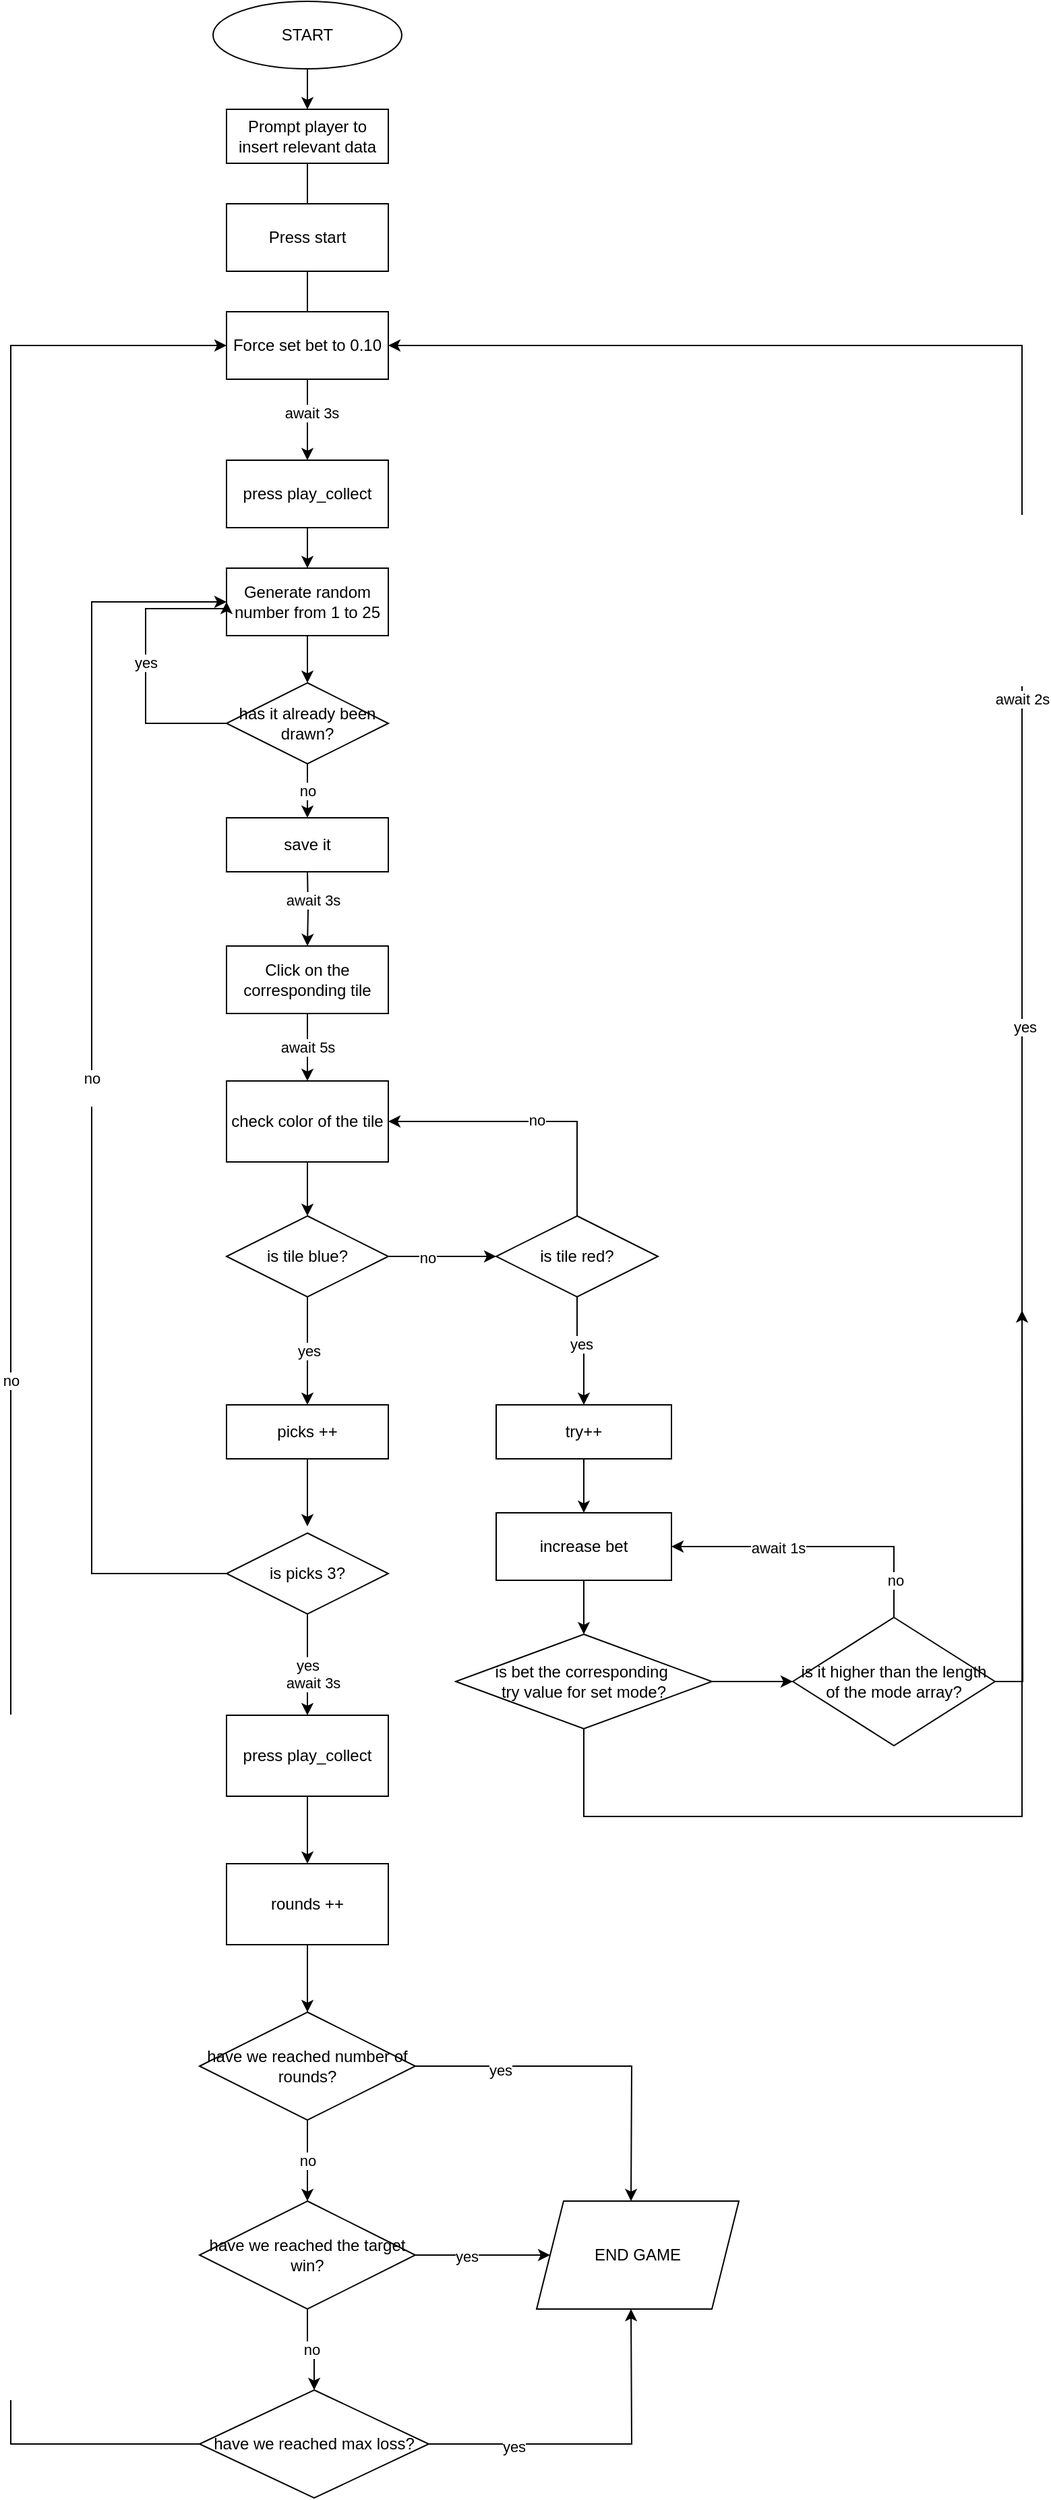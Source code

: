 <mxfile version="28.0.7">
  <diagram name="Pagina-1" id="DiGROShBe6_BHW7J8G3q">
    <mxGraphModel dx="1426" dy="749" grid="1" gridSize="10" guides="1" tooltips="1" connect="1" arrows="1" fold="1" page="1" pageScale="1" pageWidth="827" pageHeight="1169" math="0" shadow="0">
      <root>
        <mxCell id="0" />
        <mxCell id="1" parent="0" />
        <mxCell id="_CnHaBAXVkDHwyhgGVDt-2" style="edgeStyle=orthogonalEdgeStyle;rounded=0;orthogonalLoop=1;jettySize=auto;html=1;" parent="1" source="_CnHaBAXVkDHwyhgGVDt-1" target="_CnHaBAXVkDHwyhgGVDt-3" edge="1">
          <mxGeometry relative="1" as="geometry">
            <mxPoint x="340" y="140" as="targetPoint" />
          </mxGeometry>
        </mxCell>
        <mxCell id="_CnHaBAXVkDHwyhgGVDt-1" value="START" style="ellipse;whiteSpace=wrap;html=1;" parent="1" vertex="1">
          <mxGeometry x="270" width="140" height="50" as="geometry" />
        </mxCell>
        <mxCell id="_CnHaBAXVkDHwyhgGVDt-4" style="edgeStyle=orthogonalEdgeStyle;rounded=0;orthogonalLoop=1;jettySize=auto;html=1;" parent="1" source="_CnHaBAXVkDHwyhgGVDt-3" edge="1">
          <mxGeometry relative="1" as="geometry">
            <mxPoint x="340" y="180" as="targetPoint" />
          </mxGeometry>
        </mxCell>
        <mxCell id="_CnHaBAXVkDHwyhgGVDt-3" value="Prompt player to insert relevant data" style="rounded=0;whiteSpace=wrap;html=1;" parent="1" vertex="1">
          <mxGeometry x="280" y="80" width="120" height="40" as="geometry" />
        </mxCell>
        <mxCell id="_CnHaBAXVkDHwyhgGVDt-8" style="edgeStyle=orthogonalEdgeStyle;rounded=0;orthogonalLoop=1;jettySize=auto;html=1;" parent="1" source="_CnHaBAXVkDHwyhgGVDt-6" edge="1">
          <mxGeometry relative="1" as="geometry">
            <mxPoint x="340" y="260" as="targetPoint" />
          </mxGeometry>
        </mxCell>
        <mxCell id="_CnHaBAXVkDHwyhgGVDt-6" value="Press start" style="rounded=0;whiteSpace=wrap;html=1;" parent="1" vertex="1">
          <mxGeometry x="280" y="150" width="120" height="50" as="geometry" />
        </mxCell>
        <mxCell id="_CnHaBAXVkDHwyhgGVDt-11" style="edgeStyle=orthogonalEdgeStyle;rounded=0;orthogonalLoop=1;jettySize=auto;html=1;" parent="1" source="_CnHaBAXVkDHwyhgGVDt-10" target="_CnHaBAXVkDHwyhgGVDt-12" edge="1">
          <mxGeometry relative="1" as="geometry">
            <mxPoint x="340" y="350" as="targetPoint" />
          </mxGeometry>
        </mxCell>
        <mxCell id="4pX8vZohO5UuYpyCai0n-26" value="await 3s" style="edgeLabel;html=1;align=center;verticalAlign=middle;resizable=0;points=[];" vertex="1" connectable="0" parent="_CnHaBAXVkDHwyhgGVDt-11">
          <mxGeometry x="-0.167" y="3" relative="1" as="geometry">
            <mxPoint as="offset" />
          </mxGeometry>
        </mxCell>
        <mxCell id="_CnHaBAXVkDHwyhgGVDt-10" value="Force set bet to 0.10" style="rounded=0;whiteSpace=wrap;html=1;" parent="1" vertex="1">
          <mxGeometry x="280" y="230" width="120" height="50" as="geometry" />
        </mxCell>
        <mxCell id="_CnHaBAXVkDHwyhgGVDt-13" style="edgeStyle=orthogonalEdgeStyle;rounded=0;orthogonalLoop=1;jettySize=auto;html=1;" parent="1" source="_CnHaBAXVkDHwyhgGVDt-12" edge="1">
          <mxGeometry relative="1" as="geometry">
            <mxPoint x="340" y="420" as="targetPoint" />
          </mxGeometry>
        </mxCell>
        <mxCell id="_CnHaBAXVkDHwyhgGVDt-12" value="press play_collect" style="rounded=0;whiteSpace=wrap;html=1;" parent="1" vertex="1">
          <mxGeometry x="280" y="340" width="120" height="50" as="geometry" />
        </mxCell>
        <mxCell id="_CnHaBAXVkDHwyhgGVDt-15" style="edgeStyle=orthogonalEdgeStyle;rounded=0;orthogonalLoop=1;jettySize=auto;html=1;entryX=0.5;entryY=0;entryDx=0;entryDy=0;" parent="1" edge="1" target="_CnHaBAXVkDHwyhgGVDt-16">
          <mxGeometry relative="1" as="geometry">
            <mxPoint x="340" y="675" as="targetPoint" />
            <mxPoint x="340" y="645" as="sourcePoint" />
          </mxGeometry>
        </mxCell>
        <mxCell id="4pX8vZohO5UuYpyCai0n-27" value="await 3s" style="edgeLabel;html=1;align=center;verticalAlign=middle;resizable=0;points=[];" vertex="1" connectable="0" parent="_CnHaBAXVkDHwyhgGVDt-15">
          <mxGeometry x="-0.241" y="3" relative="1" as="geometry">
            <mxPoint as="offset" />
          </mxGeometry>
        </mxCell>
        <mxCell id="_CnHaBAXVkDHwyhgGVDt-18" value="await 5s" style="edgeStyle=orthogonalEdgeStyle;rounded=0;orthogonalLoop=1;jettySize=auto;html=1;" parent="1" source="_CnHaBAXVkDHwyhgGVDt-16" target="_CnHaBAXVkDHwyhgGVDt-17" edge="1">
          <mxGeometry relative="1" as="geometry" />
        </mxCell>
        <mxCell id="_CnHaBAXVkDHwyhgGVDt-16" value="Click on the corresponding tile" style="rounded=0;whiteSpace=wrap;html=1;" parent="1" vertex="1">
          <mxGeometry x="280" y="700" width="120" height="50" as="geometry" />
        </mxCell>
        <mxCell id="_CnHaBAXVkDHwyhgGVDt-20" value="" style="edgeStyle=orthogonalEdgeStyle;rounded=0;orthogonalLoop=1;jettySize=auto;html=1;" parent="1" source="_CnHaBAXVkDHwyhgGVDt-17" target="_CnHaBAXVkDHwyhgGVDt-19" edge="1">
          <mxGeometry relative="1" as="geometry" />
        </mxCell>
        <mxCell id="_CnHaBAXVkDHwyhgGVDt-17" value="check color of the tile" style="whiteSpace=wrap;html=1;rounded=0;" parent="1" vertex="1">
          <mxGeometry x="280" y="800" width="120" height="60" as="geometry" />
        </mxCell>
        <mxCell id="_CnHaBAXVkDHwyhgGVDt-22" value="yes" style="edgeStyle=orthogonalEdgeStyle;rounded=0;orthogonalLoop=1;jettySize=auto;html=1;" parent="1" source="_CnHaBAXVkDHwyhgGVDt-19" edge="1">
          <mxGeometry relative="1" as="geometry">
            <mxPoint x="340" y="1040" as="targetPoint" />
          </mxGeometry>
        </mxCell>
        <mxCell id="_CnHaBAXVkDHwyhgGVDt-24" value="" style="edgeStyle=orthogonalEdgeStyle;rounded=0;orthogonalLoop=1;jettySize=auto;html=1;" parent="1" source="_CnHaBAXVkDHwyhgGVDt-19" target="_CnHaBAXVkDHwyhgGVDt-23" edge="1">
          <mxGeometry relative="1" as="geometry" />
        </mxCell>
        <mxCell id="4pX8vZohO5UuYpyCai0n-21" value="no" style="edgeLabel;html=1;align=center;verticalAlign=middle;resizable=0;points=[];" vertex="1" connectable="0" parent="_CnHaBAXVkDHwyhgGVDt-24">
          <mxGeometry x="-0.275" y="-1" relative="1" as="geometry">
            <mxPoint as="offset" />
          </mxGeometry>
        </mxCell>
        <mxCell id="_CnHaBAXVkDHwyhgGVDt-19" value="is tile blue?" style="rhombus;whiteSpace=wrap;html=1;rounded=0;" parent="1" vertex="1">
          <mxGeometry x="280" y="900" width="120" height="60" as="geometry" />
        </mxCell>
        <mxCell id="_CnHaBAXVkDHwyhgGVDt-26" value="" style="edgeStyle=orthogonalEdgeStyle;rounded=0;orthogonalLoop=1;jettySize=auto;html=1;" parent="1" source="_CnHaBAXVkDHwyhgGVDt-23" target="_CnHaBAXVkDHwyhgGVDt-25" edge="1">
          <mxGeometry relative="1" as="geometry" />
        </mxCell>
        <mxCell id="_CnHaBAXVkDHwyhgGVDt-27" value="yes" style="edgeLabel;html=1;align=center;verticalAlign=middle;resizable=0;points=[];" parent="_CnHaBAXVkDHwyhgGVDt-26" vertex="1" connectable="0">
          <mxGeometry x="-0.175" y="3" relative="1" as="geometry">
            <mxPoint as="offset" />
          </mxGeometry>
        </mxCell>
        <mxCell id="4pX8vZohO5UuYpyCai0n-23" value="" style="edgeStyle=orthogonalEdgeStyle;rounded=0;orthogonalLoop=1;jettySize=auto;html=1;entryX=1;entryY=0.5;entryDx=0;entryDy=0;" edge="1" parent="1" source="_CnHaBAXVkDHwyhgGVDt-23" target="_CnHaBAXVkDHwyhgGVDt-17">
          <mxGeometry relative="1" as="geometry">
            <mxPoint x="540" y="790" as="targetPoint" />
            <Array as="points">
              <mxPoint x="540" y="830" />
            </Array>
          </mxGeometry>
        </mxCell>
        <mxCell id="4pX8vZohO5UuYpyCai0n-24" value="no" style="edgeLabel;html=1;align=center;verticalAlign=middle;resizable=0;points=[];" vertex="1" connectable="0" parent="4pX8vZohO5UuYpyCai0n-23">
          <mxGeometry x="-0.05" y="-1" relative="1" as="geometry">
            <mxPoint as="offset" />
          </mxGeometry>
        </mxCell>
        <mxCell id="_CnHaBAXVkDHwyhgGVDt-23" value="is tile red?" style="rhombus;whiteSpace=wrap;html=1;rounded=0;" parent="1" vertex="1">
          <mxGeometry x="480" y="900" width="120" height="60" as="geometry" />
        </mxCell>
        <mxCell id="4pX8vZohO5UuYpyCai0n-54" style="edgeStyle=orthogonalEdgeStyle;rounded=0;orthogonalLoop=1;jettySize=auto;html=1;" edge="1" parent="1" source="_CnHaBAXVkDHwyhgGVDt-25">
          <mxGeometry relative="1" as="geometry">
            <mxPoint x="545" y="1120" as="targetPoint" />
          </mxGeometry>
        </mxCell>
        <mxCell id="_CnHaBAXVkDHwyhgGVDt-25" value="try++" style="rounded=0;whiteSpace=wrap;html=1;" parent="1" vertex="1">
          <mxGeometry x="480" y="1040" width="130" height="40" as="geometry" />
        </mxCell>
        <mxCell id="4pX8vZohO5UuYpyCai0n-5" value="" style="edgeStyle=orthogonalEdgeStyle;rounded=0;orthogonalLoop=1;jettySize=auto;html=1;" edge="1" parent="1" source="4pX8vZohO5UuYpyCai0n-1">
          <mxGeometry relative="1" as="geometry">
            <mxPoint x="340" y="1130" as="targetPoint" />
          </mxGeometry>
        </mxCell>
        <mxCell id="4pX8vZohO5UuYpyCai0n-1" value="picks ++" style="rounded=0;whiteSpace=wrap;html=1;" vertex="1" parent="1">
          <mxGeometry x="280" y="1040" width="120" height="40" as="geometry" />
        </mxCell>
        <mxCell id="4pX8vZohO5UuYpyCai0n-18" value="no&lt;div&gt;&lt;br&gt;&lt;/div&gt;" style="edgeStyle=orthogonalEdgeStyle;rounded=0;orthogonalLoop=1;jettySize=auto;html=1;entryX=0;entryY=0.5;entryDx=0;entryDy=0;" edge="1" parent="1" source="4pX8vZohO5UuYpyCai0n-4" target="4pX8vZohO5UuYpyCai0n-13">
          <mxGeometry relative="1" as="geometry">
            <mxPoint x="210" y="760" as="targetPoint" />
            <Array as="points">
              <mxPoint x="180" y="1165" />
              <mxPoint x="180" y="445" />
            </Array>
          </mxGeometry>
        </mxCell>
        <mxCell id="4pX8vZohO5UuYpyCai0n-20" value="yes" style="edgeStyle=orthogonalEdgeStyle;rounded=0;orthogonalLoop=1;jettySize=auto;html=1;" edge="1" parent="1" source="4pX8vZohO5UuYpyCai0n-4" target="4pX8vZohO5UuYpyCai0n-19">
          <mxGeometry relative="1" as="geometry" />
        </mxCell>
        <mxCell id="4pX8vZohO5UuYpyCai0n-28" value="await 3s" style="edgeLabel;html=1;align=center;verticalAlign=middle;resizable=0;points=[];" vertex="1" connectable="0" parent="4pX8vZohO5UuYpyCai0n-20">
          <mxGeometry x="0.356" y="4" relative="1" as="geometry">
            <mxPoint as="offset" />
          </mxGeometry>
        </mxCell>
        <mxCell id="4pX8vZohO5UuYpyCai0n-4" value="is picks 3?" style="rhombus;whiteSpace=wrap;html=1;rounded=0;" vertex="1" parent="1">
          <mxGeometry x="280" y="1135" width="120" height="60" as="geometry" />
        </mxCell>
        <mxCell id="4pX8vZohO5UuYpyCai0n-12" value="" style="edgeStyle=orthogonalEdgeStyle;rounded=0;orthogonalLoop=1;jettySize=auto;html=1;" edge="1" parent="1" source="4pX8vZohO5UuYpyCai0n-13" target="4pX8vZohO5UuYpyCai0n-16">
          <mxGeometry relative="1" as="geometry" />
        </mxCell>
        <mxCell id="4pX8vZohO5UuYpyCai0n-13" value="Generate random number from 1 to 25" style="rounded=0;whiteSpace=wrap;html=1;" vertex="1" parent="1">
          <mxGeometry x="280" y="420" width="120" height="50" as="geometry" />
        </mxCell>
        <mxCell id="4pX8vZohO5UuYpyCai0n-14" value="yes" style="edgeStyle=orthogonalEdgeStyle;rounded=0;orthogonalLoop=1;jettySize=auto;html=1;entryX=0;entryY=0.5;entryDx=0;entryDy=0;" edge="1" parent="1" source="4pX8vZohO5UuYpyCai0n-16" target="4pX8vZohO5UuYpyCai0n-13">
          <mxGeometry relative="1" as="geometry">
            <mxPoint x="230" y="445" as="targetPoint" />
            <Array as="points">
              <mxPoint x="220" y="535" />
              <mxPoint x="220" y="450" />
            </Array>
          </mxGeometry>
        </mxCell>
        <mxCell id="4pX8vZohO5UuYpyCai0n-15" value="no" style="edgeStyle=orthogonalEdgeStyle;rounded=0;orthogonalLoop=1;jettySize=auto;html=1;" edge="1" parent="1" source="4pX8vZohO5UuYpyCai0n-16" target="4pX8vZohO5UuYpyCai0n-17">
          <mxGeometry relative="1" as="geometry" />
        </mxCell>
        <mxCell id="4pX8vZohO5UuYpyCai0n-16" value="has it already been drawn?" style="rhombus;whiteSpace=wrap;html=1;rounded=0;" vertex="1" parent="1">
          <mxGeometry x="280" y="505" width="120" height="60" as="geometry" />
        </mxCell>
        <mxCell id="4pX8vZohO5UuYpyCai0n-17" value="save it" style="whiteSpace=wrap;html=1;rounded=0;" vertex="1" parent="1">
          <mxGeometry x="280" y="605" width="120" height="40" as="geometry" />
        </mxCell>
        <mxCell id="4pX8vZohO5UuYpyCai0n-34" value="" style="edgeStyle=orthogonalEdgeStyle;rounded=0;orthogonalLoop=1;jettySize=auto;html=1;" edge="1" parent="1" source="4pX8vZohO5UuYpyCai0n-19" target="4pX8vZohO5UuYpyCai0n-33">
          <mxGeometry relative="1" as="geometry" />
        </mxCell>
        <mxCell id="4pX8vZohO5UuYpyCai0n-19" value="press play_collect" style="whiteSpace=wrap;html=1;rounded=0;" vertex="1" parent="1">
          <mxGeometry x="280" y="1270" width="120" height="60" as="geometry" />
        </mxCell>
        <mxCell id="4pX8vZohO5UuYpyCai0n-36" value="" style="edgeStyle=orthogonalEdgeStyle;rounded=0;orthogonalLoop=1;jettySize=auto;html=1;" edge="1" parent="1" source="4pX8vZohO5UuYpyCai0n-33" target="4pX8vZohO5UuYpyCai0n-35">
          <mxGeometry relative="1" as="geometry" />
        </mxCell>
        <mxCell id="4pX8vZohO5UuYpyCai0n-33" value="rounds ++" style="whiteSpace=wrap;html=1;rounded=0;" vertex="1" parent="1">
          <mxGeometry x="280" y="1380" width="120" height="60" as="geometry" />
        </mxCell>
        <mxCell id="4pX8vZohO5UuYpyCai0n-40" value="no" style="edgeStyle=orthogonalEdgeStyle;rounded=0;orthogonalLoop=1;jettySize=auto;html=1;" edge="1" parent="1" source="4pX8vZohO5UuYpyCai0n-35" target="4pX8vZohO5UuYpyCai0n-39">
          <mxGeometry relative="1" as="geometry" />
        </mxCell>
        <mxCell id="4pX8vZohO5UuYpyCai0n-45" style="edgeStyle=orthogonalEdgeStyle;rounded=0;orthogonalLoop=1;jettySize=auto;html=1;" edge="1" parent="1" source="4pX8vZohO5UuYpyCai0n-35">
          <mxGeometry relative="1" as="geometry">
            <mxPoint x="580" y="1630" as="targetPoint" />
          </mxGeometry>
        </mxCell>
        <mxCell id="4pX8vZohO5UuYpyCai0n-51" value="yes" style="edgeLabel;html=1;align=center;verticalAlign=middle;resizable=0;points=[];" vertex="1" connectable="0" parent="4pX8vZohO5UuYpyCai0n-45">
          <mxGeometry x="-0.516" y="-3" relative="1" as="geometry">
            <mxPoint as="offset" />
          </mxGeometry>
        </mxCell>
        <mxCell id="4pX8vZohO5UuYpyCai0n-35" value="have we reached number of rounds?" style="rhombus;whiteSpace=wrap;html=1;rounded=0;" vertex="1" parent="1">
          <mxGeometry x="260" y="1490" width="160" height="80" as="geometry" />
        </mxCell>
        <mxCell id="4pX8vZohO5UuYpyCai0n-43" value="no" style="edgeStyle=orthogonalEdgeStyle;rounded=0;orthogonalLoop=1;jettySize=auto;html=1;" edge="1" parent="1" source="4pX8vZohO5UuYpyCai0n-39" target="4pX8vZohO5UuYpyCai0n-42">
          <mxGeometry relative="1" as="geometry" />
        </mxCell>
        <mxCell id="4pX8vZohO5UuYpyCai0n-46" style="edgeStyle=orthogonalEdgeStyle;rounded=0;orthogonalLoop=1;jettySize=auto;html=1;" edge="1" parent="1" source="4pX8vZohO5UuYpyCai0n-39">
          <mxGeometry relative="1" as="geometry">
            <mxPoint x="520" y="1670" as="targetPoint" />
          </mxGeometry>
        </mxCell>
        <mxCell id="4pX8vZohO5UuYpyCai0n-50" value="yes" style="edgeLabel;html=1;align=center;verticalAlign=middle;resizable=0;points=[];" vertex="1" connectable="0" parent="4pX8vZohO5UuYpyCai0n-46">
          <mxGeometry x="-0.244" y="-1" relative="1" as="geometry">
            <mxPoint as="offset" />
          </mxGeometry>
        </mxCell>
        <mxCell id="4pX8vZohO5UuYpyCai0n-39" value="have we reached the target win?" style="rhombus;whiteSpace=wrap;html=1;rounded=0;" vertex="1" parent="1">
          <mxGeometry x="260" y="1630" width="160" height="80" as="geometry" />
        </mxCell>
        <mxCell id="4pX8vZohO5UuYpyCai0n-47" style="edgeStyle=orthogonalEdgeStyle;rounded=0;orthogonalLoop=1;jettySize=auto;html=1;entryX=0.5;entryY=1;entryDx=0;entryDy=0;" edge="1" parent="1" source="4pX8vZohO5UuYpyCai0n-42">
          <mxGeometry relative="1" as="geometry">
            <mxPoint x="580" y="1710" as="targetPoint" />
          </mxGeometry>
        </mxCell>
        <mxCell id="4pX8vZohO5UuYpyCai0n-52" value="yes" style="edgeLabel;html=1;align=center;verticalAlign=middle;resizable=0;points=[];" vertex="1" connectable="0" parent="4pX8vZohO5UuYpyCai0n-47">
          <mxGeometry x="-0.5" y="-2" relative="1" as="geometry">
            <mxPoint as="offset" />
          </mxGeometry>
        </mxCell>
        <mxCell id="4pX8vZohO5UuYpyCai0n-53" value="no" style="edgeStyle=orthogonalEdgeStyle;rounded=0;orthogonalLoop=1;jettySize=auto;html=1;entryX=0;entryY=0.5;entryDx=0;entryDy=0;" edge="1" parent="1" source="4pX8vZohO5UuYpyCai0n-42" target="_CnHaBAXVkDHwyhgGVDt-10">
          <mxGeometry relative="1" as="geometry">
            <mxPoint x="120" y="260" as="targetPoint" />
            <Array as="points">
              <mxPoint x="120" y="1810" />
              <mxPoint x="120" y="255" />
            </Array>
          </mxGeometry>
        </mxCell>
        <mxCell id="4pX8vZohO5UuYpyCai0n-42" value="have we reached max loss?" style="rhombus;whiteSpace=wrap;html=1;rounded=0;" vertex="1" parent="1">
          <mxGeometry x="260" y="1770" width="170" height="80" as="geometry" />
        </mxCell>
        <mxCell id="4pX8vZohO5UuYpyCai0n-57" value="" style="edgeStyle=orthogonalEdgeStyle;rounded=0;orthogonalLoop=1;jettySize=auto;html=1;" edge="1" parent="1" source="4pX8vZohO5UuYpyCai0n-55" target="4pX8vZohO5UuYpyCai0n-56">
          <mxGeometry relative="1" as="geometry" />
        </mxCell>
        <mxCell id="4pX8vZohO5UuYpyCai0n-55" value="increase bet" style="whiteSpace=wrap;html=1;" vertex="1" parent="1">
          <mxGeometry x="480" y="1120" width="130" height="50" as="geometry" />
        </mxCell>
        <mxCell id="4pX8vZohO5UuYpyCai0n-61" style="edgeStyle=orthogonalEdgeStyle;rounded=0;orthogonalLoop=1;jettySize=auto;html=1;entryX=1;entryY=0.5;entryDx=0;entryDy=0;exitX=0.5;exitY=1;exitDx=0;exitDy=0;" edge="1" parent="1" source="4pX8vZohO5UuYpyCai0n-56" target="_CnHaBAXVkDHwyhgGVDt-10">
          <mxGeometry relative="1" as="geometry">
            <mxPoint x="655.059" y="1294.978" as="sourcePoint" />
            <mxPoint x="510" y="380" as="targetPoint" />
            <Array as="points">
              <mxPoint x="545" y="1345" />
              <mxPoint x="870" y="1345" />
              <mxPoint x="870" y="255" />
            </Array>
          </mxGeometry>
        </mxCell>
        <mxCell id="4pX8vZohO5UuYpyCai0n-62" value="yes" style="edgeLabel;html=1;align=center;verticalAlign=middle;resizable=0;points=[];" vertex="1" connectable="0" parent="4pX8vZohO5UuYpyCai0n-61">
          <mxGeometry y="-2" relative="1" as="geometry">
            <mxPoint as="offset" />
          </mxGeometry>
        </mxCell>
        <mxCell id="4pX8vZohO5UuYpyCai0n-64" value="await 2s" style="edgeLabel;html=1;align=center;verticalAlign=middle;resizable=0;points=[];" vertex="1" connectable="0" parent="4pX8vZohO5UuYpyCai0n-61">
          <mxGeometry x="0.249" relative="1" as="geometry">
            <mxPoint as="offset" />
          </mxGeometry>
        </mxCell>
        <mxCell id="4pX8vZohO5UuYpyCai0n-68" style="edgeStyle=orthogonalEdgeStyle;rounded=0;orthogonalLoop=1;jettySize=auto;html=1;entryX=0;entryY=0.5;entryDx=0;entryDy=0;" edge="1" parent="1" source="4pX8vZohO5UuYpyCai0n-56" target="4pX8vZohO5UuYpyCai0n-67">
          <mxGeometry relative="1" as="geometry" />
        </mxCell>
        <mxCell id="4pX8vZohO5UuYpyCai0n-56" value="is bet the corresponding&amp;nbsp;&lt;div&gt;try value for set mode?&lt;/div&gt;" style="rhombus;whiteSpace=wrap;html=1;" vertex="1" parent="1">
          <mxGeometry x="450" y="1210" width="190" height="70" as="geometry" />
        </mxCell>
        <mxCell id="4pX8vZohO5UuYpyCai0n-66" value="END GAME" style="shape=parallelogram;perimeter=parallelogramPerimeter;whiteSpace=wrap;html=1;fixedSize=1;" vertex="1" parent="1">
          <mxGeometry x="510" y="1630" width="150" height="80" as="geometry" />
        </mxCell>
        <mxCell id="4pX8vZohO5UuYpyCai0n-70" style="edgeStyle=orthogonalEdgeStyle;rounded=0;orthogonalLoop=1;jettySize=auto;html=1;entryX=1;entryY=0.5;entryDx=0;entryDy=0;" edge="1" parent="1" source="4pX8vZohO5UuYpyCai0n-67" target="4pX8vZohO5UuYpyCai0n-55">
          <mxGeometry relative="1" as="geometry">
            <mxPoint x="775.0" y="1140" as="targetPoint" />
            <Array as="points">
              <mxPoint x="775" y="1145" />
            </Array>
          </mxGeometry>
        </mxCell>
        <mxCell id="4pX8vZohO5UuYpyCai0n-71" value="no" style="edgeLabel;html=1;align=center;verticalAlign=middle;resizable=0;points=[];" vertex="1" connectable="0" parent="4pX8vZohO5UuYpyCai0n-70">
          <mxGeometry x="-0.268" y="1" relative="1" as="geometry">
            <mxPoint x="28" y="24" as="offset" />
          </mxGeometry>
        </mxCell>
        <mxCell id="4pX8vZohO5UuYpyCai0n-72" value="await 1s" style="edgeLabel;html=1;align=center;verticalAlign=middle;resizable=0;points=[];" vertex="1" connectable="0" parent="4pX8vZohO5UuYpyCai0n-70">
          <mxGeometry x="0.273" y="1" relative="1" as="geometry">
            <mxPoint as="offset" />
          </mxGeometry>
        </mxCell>
        <mxCell id="4pX8vZohO5UuYpyCai0n-74" style="edgeStyle=orthogonalEdgeStyle;rounded=0;orthogonalLoop=1;jettySize=auto;html=1;" edge="1" parent="1" source="4pX8vZohO5UuYpyCai0n-67">
          <mxGeometry relative="1" as="geometry">
            <mxPoint x="870.0" y="970" as="targetPoint" />
          </mxGeometry>
        </mxCell>
        <mxCell id="4pX8vZohO5UuYpyCai0n-67" value="is it higher than the length of the mode array&lt;span style=&quot;background-color: transparent; color: light-dark(rgb(0, 0, 0), rgb(255, 255, 255));&quot;&gt;?&lt;/span&gt;" style="rhombus;whiteSpace=wrap;html=1;" vertex="1" parent="1">
          <mxGeometry x="700" y="1197.5" width="150" height="95" as="geometry" />
        </mxCell>
      </root>
    </mxGraphModel>
  </diagram>
</mxfile>
